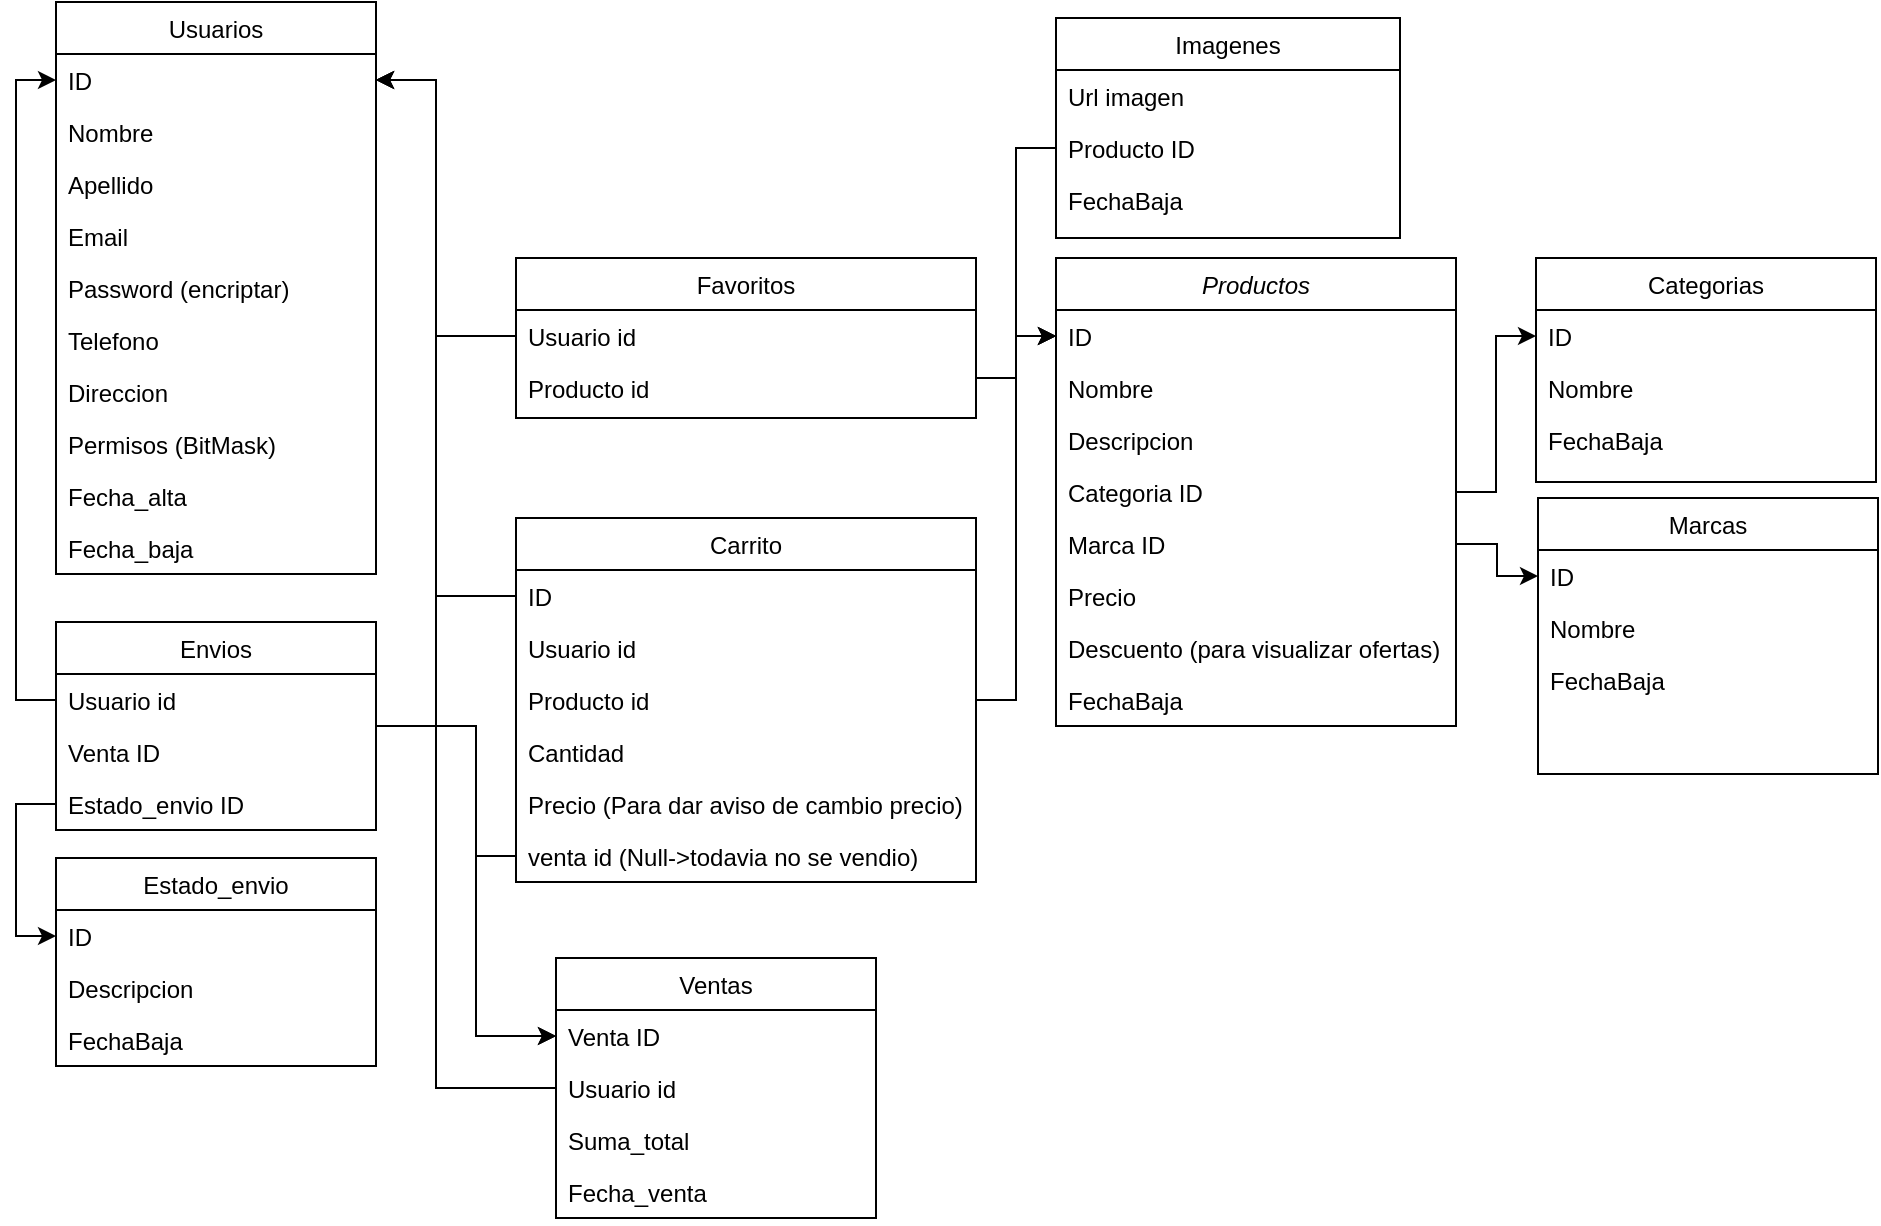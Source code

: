 <mxfile version="27.1.1">
  <diagram name="Page-1" id="pow5_gUjYPmTLE0Qivv5">
    <mxGraphModel dx="2253" dy="1956" grid="1" gridSize="10" guides="1" tooltips="1" connect="1" arrows="1" fold="1" page="1" pageScale="1" pageWidth="827" pageHeight="1169" math="0" shadow="0">
      <root>
        <mxCell id="0" />
        <mxCell id="1" parent="0" />
        <mxCell id="I3QWF2MkSrT7iqZuLY1v-1" value="Productos" style="swimlane;fontStyle=2;align=center;verticalAlign=top;childLayout=stackLayout;horizontal=1;startSize=26;horizontalStack=0;resizeParent=1;resizeLast=0;collapsible=1;marginBottom=0;rounded=0;shadow=0;strokeWidth=1;" vertex="1" parent="1">
          <mxGeometry x="210" y="-10" width="200" height="234" as="geometry">
            <mxRectangle x="230" y="140" width="160" height="26" as="alternateBounds" />
          </mxGeometry>
        </mxCell>
        <mxCell id="I3QWF2MkSrT7iqZuLY1v-2" value="ID" style="text;align=left;verticalAlign=top;spacingLeft=4;spacingRight=4;overflow=hidden;rotatable=0;points=[[0,0.5],[1,0.5]];portConstraint=eastwest;" vertex="1" parent="I3QWF2MkSrT7iqZuLY1v-1">
          <mxGeometry y="26" width="200" height="26" as="geometry" />
        </mxCell>
        <mxCell id="I3QWF2MkSrT7iqZuLY1v-3" value="Nombre" style="text;align=left;verticalAlign=top;spacingLeft=4;spacingRight=4;overflow=hidden;rotatable=0;points=[[0,0.5],[1,0.5]];portConstraint=eastwest;rounded=0;shadow=0;html=0;" vertex="1" parent="I3QWF2MkSrT7iqZuLY1v-1">
          <mxGeometry y="52" width="200" height="26" as="geometry" />
        </mxCell>
        <mxCell id="I3QWF2MkSrT7iqZuLY1v-4" value="Descripcion" style="text;align=left;verticalAlign=top;spacingLeft=4;spacingRight=4;overflow=hidden;rotatable=0;points=[[0,0.5],[1,0.5]];portConstraint=eastwest;rounded=0;shadow=0;html=0;" vertex="1" parent="I3QWF2MkSrT7iqZuLY1v-1">
          <mxGeometry y="78" width="200" height="26" as="geometry" />
        </mxCell>
        <mxCell id="I3QWF2MkSrT7iqZuLY1v-5" value="Categoria ID" style="text;align=left;verticalAlign=top;spacingLeft=4;spacingRight=4;overflow=hidden;rotatable=0;points=[[0,0.5],[1,0.5]];portConstraint=eastwest;" vertex="1" parent="I3QWF2MkSrT7iqZuLY1v-1">
          <mxGeometry y="104" width="200" height="26" as="geometry" />
        </mxCell>
        <mxCell id="I3QWF2MkSrT7iqZuLY1v-6" value="Marca ID" style="text;align=left;verticalAlign=top;spacingLeft=4;spacingRight=4;overflow=hidden;rotatable=0;points=[[0,0.5],[1,0.5]];portConstraint=eastwest;" vertex="1" parent="I3QWF2MkSrT7iqZuLY1v-1">
          <mxGeometry y="130" width="200" height="26" as="geometry" />
        </mxCell>
        <mxCell id="I3QWF2MkSrT7iqZuLY1v-7" value="Precio" style="text;align=left;verticalAlign=top;spacingLeft=4;spacingRight=4;overflow=hidden;rotatable=0;points=[[0,0.5],[1,0.5]];portConstraint=eastwest;" vertex="1" parent="I3QWF2MkSrT7iqZuLY1v-1">
          <mxGeometry y="156" width="200" height="26" as="geometry" />
        </mxCell>
        <mxCell id="I3QWF2MkSrT7iqZuLY1v-8" value="Descuento (para visualizar ofertas)" style="text;align=left;verticalAlign=top;spacingLeft=4;spacingRight=4;overflow=hidden;rotatable=0;points=[[0,0.5],[1,0.5]];portConstraint=eastwest;" vertex="1" parent="I3QWF2MkSrT7iqZuLY1v-1">
          <mxGeometry y="182" width="200" height="26" as="geometry" />
        </mxCell>
        <mxCell id="I3QWF2MkSrT7iqZuLY1v-9" value="FechaBaja" style="text;align=left;verticalAlign=top;spacingLeft=4;spacingRight=4;overflow=hidden;rotatable=0;points=[[0,0.5],[1,0.5]];portConstraint=eastwest;" vertex="1" parent="I3QWF2MkSrT7iqZuLY1v-1">
          <mxGeometry y="208" width="200" height="26" as="geometry" />
        </mxCell>
        <mxCell id="I3QWF2MkSrT7iqZuLY1v-10" value="Marcas" style="swimlane;fontStyle=0;align=center;verticalAlign=top;childLayout=stackLayout;horizontal=1;startSize=26;horizontalStack=0;resizeParent=1;resizeLast=0;collapsible=1;marginBottom=0;rounded=0;shadow=0;strokeWidth=1;" vertex="1" parent="1">
          <mxGeometry x="451" y="110" width="170" height="138" as="geometry">
            <mxRectangle x="130" y="380" width="160" height="26" as="alternateBounds" />
          </mxGeometry>
        </mxCell>
        <mxCell id="I3QWF2MkSrT7iqZuLY1v-11" value="ID" style="text;align=left;verticalAlign=top;spacingLeft=4;spacingRight=4;overflow=hidden;rotatable=0;points=[[0,0.5],[1,0.5]];portConstraint=eastwest;" vertex="1" parent="I3QWF2MkSrT7iqZuLY1v-10">
          <mxGeometry y="26" width="170" height="26" as="geometry" />
        </mxCell>
        <mxCell id="I3QWF2MkSrT7iqZuLY1v-12" value="Nombre" style="text;align=left;verticalAlign=top;spacingLeft=4;spacingRight=4;overflow=hidden;rotatable=0;points=[[0,0.5],[1,0.5]];portConstraint=eastwest;rounded=0;shadow=0;html=0;" vertex="1" parent="I3QWF2MkSrT7iqZuLY1v-10">
          <mxGeometry y="52" width="170" height="26" as="geometry" />
        </mxCell>
        <mxCell id="I3QWF2MkSrT7iqZuLY1v-13" value="FechaBaja" style="text;align=left;verticalAlign=top;spacingLeft=4;spacingRight=4;overflow=hidden;rotatable=0;points=[[0,0.5],[1,0.5]];portConstraint=eastwest;" vertex="1" parent="I3QWF2MkSrT7iqZuLY1v-10">
          <mxGeometry y="78" width="170" height="26" as="geometry" />
        </mxCell>
        <mxCell id="I3QWF2MkSrT7iqZuLY1v-14" value="Categorias" style="swimlane;fontStyle=0;align=center;verticalAlign=top;childLayout=stackLayout;horizontal=1;startSize=26;horizontalStack=0;resizeParent=1;resizeLast=0;collapsible=1;marginBottom=0;rounded=0;shadow=0;strokeWidth=1;" vertex="1" parent="1">
          <mxGeometry x="450" y="-10" width="170" height="112" as="geometry">
            <mxRectangle x="340" y="380" width="170" height="26" as="alternateBounds" />
          </mxGeometry>
        </mxCell>
        <mxCell id="I3QWF2MkSrT7iqZuLY1v-15" value="ID" style="text;align=left;verticalAlign=top;spacingLeft=4;spacingRight=4;overflow=hidden;rotatable=0;points=[[0,0.5],[1,0.5]];portConstraint=eastwest;" vertex="1" parent="I3QWF2MkSrT7iqZuLY1v-14">
          <mxGeometry y="26" width="170" height="26" as="geometry" />
        </mxCell>
        <mxCell id="I3QWF2MkSrT7iqZuLY1v-16" value="Nombre" style="text;align=left;verticalAlign=top;spacingLeft=4;spacingRight=4;overflow=hidden;rotatable=0;points=[[0,0.5],[1,0.5]];portConstraint=eastwest;" vertex="1" parent="I3QWF2MkSrT7iqZuLY1v-14">
          <mxGeometry y="52" width="170" height="26" as="geometry" />
        </mxCell>
        <mxCell id="I3QWF2MkSrT7iqZuLY1v-17" value="FechaBaja" style="text;align=left;verticalAlign=top;spacingLeft=4;spacingRight=4;overflow=hidden;rotatable=0;points=[[0,0.5],[1,0.5]];portConstraint=eastwest;" vertex="1" parent="I3QWF2MkSrT7iqZuLY1v-14">
          <mxGeometry y="78" width="170" height="26" as="geometry" />
        </mxCell>
        <mxCell id="I3QWF2MkSrT7iqZuLY1v-18" value="Imagenes" style="swimlane;fontStyle=0;align=center;verticalAlign=top;childLayout=stackLayout;horizontal=1;startSize=26;horizontalStack=0;resizeParent=1;resizeLast=0;collapsible=1;marginBottom=0;rounded=0;shadow=0;strokeWidth=1;" vertex="1" parent="1">
          <mxGeometry x="210" y="-130" width="172" height="110" as="geometry">
            <mxRectangle x="550" y="140" width="160" height="26" as="alternateBounds" />
          </mxGeometry>
        </mxCell>
        <mxCell id="I3QWF2MkSrT7iqZuLY1v-19" value="Url imagen" style="text;align=left;verticalAlign=top;spacingLeft=4;spacingRight=4;overflow=hidden;rotatable=0;points=[[0,0.5],[1,0.5]];portConstraint=eastwest;" vertex="1" parent="I3QWF2MkSrT7iqZuLY1v-18">
          <mxGeometry y="26" width="172" height="26" as="geometry" />
        </mxCell>
        <mxCell id="I3QWF2MkSrT7iqZuLY1v-20" value="Producto ID" style="text;align=left;verticalAlign=top;spacingLeft=4;spacingRight=4;overflow=hidden;rotatable=0;points=[[0,0.5],[1,0.5]];portConstraint=eastwest;rounded=0;shadow=0;html=0;" vertex="1" parent="I3QWF2MkSrT7iqZuLY1v-18">
          <mxGeometry y="52" width="172" height="26" as="geometry" />
        </mxCell>
        <mxCell id="I3QWF2MkSrT7iqZuLY1v-21" value="FechaBaja" style="text;align=left;verticalAlign=top;spacingLeft=4;spacingRight=4;overflow=hidden;rotatable=0;points=[[0,0.5],[1,0.5]];portConstraint=eastwest;rounded=0;shadow=0;html=0;" vertex="1" parent="I3QWF2MkSrT7iqZuLY1v-18">
          <mxGeometry y="78" width="172" height="26" as="geometry" />
        </mxCell>
        <mxCell id="I3QWF2MkSrT7iqZuLY1v-22" value="Carrito" style="swimlane;fontStyle=0;align=center;verticalAlign=top;childLayout=stackLayout;horizontal=1;startSize=26;horizontalStack=0;resizeParent=1;resizeLast=0;collapsible=1;marginBottom=0;rounded=0;shadow=0;strokeWidth=1;" vertex="1" parent="1">
          <mxGeometry x="-60" y="120" width="230" height="182" as="geometry">
            <mxRectangle x="550" y="140" width="160" height="26" as="alternateBounds" />
          </mxGeometry>
        </mxCell>
        <mxCell id="I3QWF2MkSrT7iqZuLY1v-23" value="ID" style="text;align=left;verticalAlign=top;spacingLeft=4;spacingRight=4;overflow=hidden;rotatable=0;points=[[0,0.5],[1,0.5]];portConstraint=eastwest;" vertex="1" parent="I3QWF2MkSrT7iqZuLY1v-22">
          <mxGeometry y="26" width="230" height="26" as="geometry" />
        </mxCell>
        <mxCell id="I3QWF2MkSrT7iqZuLY1v-71" value="Usuario id" style="text;align=left;verticalAlign=top;spacingLeft=4;spacingRight=4;overflow=hidden;rotatable=0;points=[[0,0.5],[1,0.5]];portConstraint=eastwest;" vertex="1" parent="I3QWF2MkSrT7iqZuLY1v-22">
          <mxGeometry y="52" width="230" height="26" as="geometry" />
        </mxCell>
        <mxCell id="I3QWF2MkSrT7iqZuLY1v-24" value="Producto id" style="text;align=left;verticalAlign=top;spacingLeft=4;spacingRight=4;overflow=hidden;rotatable=0;points=[[0,0.5],[1,0.5]];portConstraint=eastwest;rounded=0;shadow=0;html=0;" vertex="1" parent="I3QWF2MkSrT7iqZuLY1v-22">
          <mxGeometry y="78" width="230" height="26" as="geometry" />
        </mxCell>
        <mxCell id="I3QWF2MkSrT7iqZuLY1v-25" value="Cantidad" style="text;align=left;verticalAlign=top;spacingLeft=4;spacingRight=4;overflow=hidden;rotatable=0;points=[[0,0.5],[1,0.5]];portConstraint=eastwest;rounded=0;shadow=0;html=0;" vertex="1" parent="I3QWF2MkSrT7iqZuLY1v-22">
          <mxGeometry y="104" width="230" height="26" as="geometry" />
        </mxCell>
        <mxCell id="I3QWF2MkSrT7iqZuLY1v-26" value="Precio (Para dar aviso de cambio precio)" style="text;align=left;verticalAlign=top;spacingLeft=4;spacingRight=4;overflow=hidden;rotatable=0;points=[[0,0.5],[1,0.5]];portConstraint=eastwest;rounded=0;shadow=0;html=0;" vertex="1" parent="I3QWF2MkSrT7iqZuLY1v-22">
          <mxGeometry y="130" width="230" height="26" as="geometry" />
        </mxCell>
        <mxCell id="I3QWF2MkSrT7iqZuLY1v-27" value="venta id (Null-&gt;todavia no se vendio)" style="text;align=left;verticalAlign=top;spacingLeft=4;spacingRight=4;overflow=hidden;rotatable=0;points=[[0,0.5],[1,0.5]];portConstraint=eastwest;rounded=0;shadow=0;html=0;" vertex="1" parent="I3QWF2MkSrT7iqZuLY1v-22">
          <mxGeometry y="156" width="230" height="26" as="geometry" />
        </mxCell>
        <mxCell id="I3QWF2MkSrT7iqZuLY1v-28" style="edgeStyle=orthogonalEdgeStyle;rounded=0;orthogonalLoop=1;jettySize=auto;html=1;entryX=1;entryY=0.5;entryDx=0;entryDy=0;exitX=0;exitY=0.5;exitDx=0;exitDy=0;" edge="1" parent="1" source="I3QWF2MkSrT7iqZuLY1v-31" target="I3QWF2MkSrT7iqZuLY1v-39">
          <mxGeometry relative="1" as="geometry">
            <Array as="points">
              <mxPoint x="-100" y="405" />
              <mxPoint x="-100" y="-99" />
            </Array>
          </mxGeometry>
        </mxCell>
        <mxCell id="I3QWF2MkSrT7iqZuLY1v-29" value="Ventas" style="swimlane;fontStyle=0;align=center;verticalAlign=top;childLayout=stackLayout;horizontal=1;startSize=26;horizontalStack=0;resizeParent=1;resizeLast=0;collapsible=1;marginBottom=0;rounded=0;shadow=0;strokeWidth=1;" vertex="1" parent="1">
          <mxGeometry x="-40" y="340" width="160" height="130" as="geometry">
            <mxRectangle x="550" y="140" width="160" height="26" as="alternateBounds" />
          </mxGeometry>
        </mxCell>
        <mxCell id="I3QWF2MkSrT7iqZuLY1v-30" value="Venta ID" style="text;align=left;verticalAlign=top;spacingLeft=4;spacingRight=4;overflow=hidden;rotatable=0;points=[[0,0.5],[1,0.5]];portConstraint=eastwest;" vertex="1" parent="I3QWF2MkSrT7iqZuLY1v-29">
          <mxGeometry y="26" width="160" height="26" as="geometry" />
        </mxCell>
        <mxCell id="I3QWF2MkSrT7iqZuLY1v-31" value="Usuario id" style="text;align=left;verticalAlign=top;spacingLeft=4;spacingRight=4;overflow=hidden;rotatable=0;points=[[0,0.5],[1,0.5]];portConstraint=eastwest;" vertex="1" parent="I3QWF2MkSrT7iqZuLY1v-29">
          <mxGeometry y="52" width="160" height="26" as="geometry" />
        </mxCell>
        <mxCell id="I3QWF2MkSrT7iqZuLY1v-32" value="Suma_total" style="text;align=left;verticalAlign=top;spacingLeft=4;spacingRight=4;overflow=hidden;rotatable=0;points=[[0,0.5],[1,0.5]];portConstraint=eastwest;rounded=0;shadow=0;html=0;" vertex="1" parent="I3QWF2MkSrT7iqZuLY1v-29">
          <mxGeometry y="78" width="160" height="26" as="geometry" />
        </mxCell>
        <mxCell id="I3QWF2MkSrT7iqZuLY1v-33" value="Fecha_venta" style="text;align=left;verticalAlign=top;spacingLeft=4;spacingRight=4;overflow=hidden;rotatable=0;points=[[0,0.5],[1,0.5]];portConstraint=eastwest;" vertex="1" parent="I3QWF2MkSrT7iqZuLY1v-29">
          <mxGeometry y="104" width="160" height="26" as="geometry" />
        </mxCell>
        <mxCell id="I3QWF2MkSrT7iqZuLY1v-38" value="Usuarios" style="swimlane;fontStyle=0;align=center;verticalAlign=top;childLayout=stackLayout;horizontal=1;startSize=26;horizontalStack=0;resizeParent=1;resizeLast=0;collapsible=1;marginBottom=0;rounded=0;shadow=0;strokeWidth=1;" vertex="1" parent="1">
          <mxGeometry x="-290" y="-138" width="160" height="286" as="geometry">
            <mxRectangle x="550" y="140" width="160" height="26" as="alternateBounds" />
          </mxGeometry>
        </mxCell>
        <mxCell id="I3QWF2MkSrT7iqZuLY1v-39" value="ID" style="text;align=left;verticalAlign=top;spacingLeft=4;spacingRight=4;overflow=hidden;rotatable=0;points=[[0,0.5],[1,0.5]];portConstraint=eastwest;" vertex="1" parent="I3QWF2MkSrT7iqZuLY1v-38">
          <mxGeometry y="26" width="160" height="26" as="geometry" />
        </mxCell>
        <mxCell id="I3QWF2MkSrT7iqZuLY1v-43" value="Nombre" style="text;align=left;verticalAlign=top;spacingLeft=4;spacingRight=4;overflow=hidden;rotatable=0;points=[[0,0.5],[1,0.5]];portConstraint=eastwest;rounded=0;shadow=0;html=0;" vertex="1" parent="I3QWF2MkSrT7iqZuLY1v-38">
          <mxGeometry y="52" width="160" height="26" as="geometry" />
        </mxCell>
        <mxCell id="I3QWF2MkSrT7iqZuLY1v-44" value="Apellido" style="text;align=left;verticalAlign=top;spacingLeft=4;spacingRight=4;overflow=hidden;rotatable=0;points=[[0,0.5],[1,0.5]];portConstraint=eastwest;" vertex="1" parent="I3QWF2MkSrT7iqZuLY1v-38">
          <mxGeometry y="78" width="160" height="26" as="geometry" />
        </mxCell>
        <mxCell id="I3QWF2MkSrT7iqZuLY1v-45" value="Email" style="text;align=left;verticalAlign=top;spacingLeft=4;spacingRight=4;overflow=hidden;rotatable=0;points=[[0,0.5],[1,0.5]];portConstraint=eastwest;" vertex="1" parent="I3QWF2MkSrT7iqZuLY1v-38">
          <mxGeometry y="104" width="160" height="26" as="geometry" />
        </mxCell>
        <mxCell id="I3QWF2MkSrT7iqZuLY1v-47" value="Password (encriptar)" style="text;align=left;verticalAlign=top;spacingLeft=4;spacingRight=4;overflow=hidden;rotatable=0;points=[[0,0.5],[1,0.5]];portConstraint=eastwest;" vertex="1" parent="I3QWF2MkSrT7iqZuLY1v-38">
          <mxGeometry y="130" width="160" height="26" as="geometry" />
        </mxCell>
        <mxCell id="I3QWF2MkSrT7iqZuLY1v-46" value="Telefono" style="text;align=left;verticalAlign=top;spacingLeft=4;spacingRight=4;overflow=hidden;rotatable=0;points=[[0,0.5],[1,0.5]];portConstraint=eastwest;" vertex="1" parent="I3QWF2MkSrT7iqZuLY1v-38">
          <mxGeometry y="156" width="160" height="26" as="geometry" />
        </mxCell>
        <mxCell id="I3QWF2MkSrT7iqZuLY1v-48" value="Direccion" style="text;align=left;verticalAlign=top;spacingLeft=4;spacingRight=4;overflow=hidden;rotatable=0;points=[[0,0.5],[1,0.5]];portConstraint=eastwest;" vertex="1" parent="I3QWF2MkSrT7iqZuLY1v-38">
          <mxGeometry y="182" width="160" height="26" as="geometry" />
        </mxCell>
        <mxCell id="I3QWF2MkSrT7iqZuLY1v-40" value="Permisos (BitMask)" style="text;align=left;verticalAlign=top;spacingLeft=4;spacingRight=4;overflow=hidden;rotatable=0;points=[[0,0.5],[1,0.5]];portConstraint=eastwest;rounded=0;shadow=0;html=0;" vertex="1" parent="I3QWF2MkSrT7iqZuLY1v-38">
          <mxGeometry y="208" width="160" height="26" as="geometry" />
        </mxCell>
        <mxCell id="I3QWF2MkSrT7iqZuLY1v-41" value="Fecha_alta" style="text;align=left;verticalAlign=top;spacingLeft=4;spacingRight=4;overflow=hidden;rotatable=0;points=[[0,0.5],[1,0.5]];portConstraint=eastwest;rounded=0;shadow=0;html=0;" vertex="1" parent="I3QWF2MkSrT7iqZuLY1v-38">
          <mxGeometry y="234" width="160" height="26" as="geometry" />
        </mxCell>
        <mxCell id="I3QWF2MkSrT7iqZuLY1v-42" value="Fecha_baja" style="text;align=left;verticalAlign=top;spacingLeft=4;spacingRight=4;overflow=hidden;rotatable=0;points=[[0,0.5],[1,0.5]];portConstraint=eastwest;rounded=0;shadow=0;html=0;" vertex="1" parent="I3QWF2MkSrT7iqZuLY1v-38">
          <mxGeometry y="260" width="160" height="26" as="geometry" />
        </mxCell>
        <mxCell id="I3QWF2MkSrT7iqZuLY1v-49" style="edgeStyle=orthogonalEdgeStyle;rounded=0;orthogonalLoop=1;jettySize=auto;html=1;exitX=1;exitY=0.5;exitDx=0;exitDy=0;entryX=0;entryY=0.5;entryDx=0;entryDy=0;" edge="1" parent="1" source="I3QWF2MkSrT7iqZuLY1v-50" target="I3QWF2MkSrT7iqZuLY1v-30">
          <mxGeometry relative="1" as="geometry">
            <Array as="points">
              <mxPoint x="-80" y="224" />
              <mxPoint x="-80" y="379" />
            </Array>
          </mxGeometry>
        </mxCell>
        <mxCell id="I3QWF2MkSrT7iqZuLY1v-50" value="Envios" style="swimlane;fontStyle=0;align=center;verticalAlign=top;childLayout=stackLayout;horizontal=1;startSize=26;horizontalStack=0;resizeParent=1;resizeLast=0;collapsible=1;marginBottom=0;rounded=0;shadow=0;strokeWidth=1;" vertex="1" parent="1">
          <mxGeometry x="-290" y="172" width="160" height="104" as="geometry">
            <mxRectangle x="550" y="140" width="160" height="26" as="alternateBounds" />
          </mxGeometry>
        </mxCell>
        <mxCell id="I3QWF2MkSrT7iqZuLY1v-51" value="Usuario id" style="text;align=left;verticalAlign=top;spacingLeft=4;spacingRight=4;overflow=hidden;rotatable=0;points=[[0,0.5],[1,0.5]];portConstraint=eastwest;" vertex="1" parent="I3QWF2MkSrT7iqZuLY1v-50">
          <mxGeometry y="26" width="160" height="26" as="geometry" />
        </mxCell>
        <mxCell id="I3QWF2MkSrT7iqZuLY1v-52" value="Venta ID" style="text;align=left;verticalAlign=top;spacingLeft=4;spacingRight=4;overflow=hidden;rotatable=0;points=[[0,0.5],[1,0.5]];portConstraint=eastwest;rounded=0;shadow=0;html=0;" vertex="1" parent="I3QWF2MkSrT7iqZuLY1v-50">
          <mxGeometry y="52" width="160" height="26" as="geometry" />
        </mxCell>
        <mxCell id="I3QWF2MkSrT7iqZuLY1v-53" value="Estado_envio ID" style="text;align=left;verticalAlign=top;spacingLeft=4;spacingRight=4;overflow=hidden;rotatable=0;points=[[0,0.5],[1,0.5]];portConstraint=eastwest;rounded=0;shadow=0;html=0;" vertex="1" parent="I3QWF2MkSrT7iqZuLY1v-50">
          <mxGeometry y="78" width="160" height="26" as="geometry" />
        </mxCell>
        <mxCell id="I3QWF2MkSrT7iqZuLY1v-54" value="Estado_envio" style="swimlane;fontStyle=0;align=center;verticalAlign=top;childLayout=stackLayout;horizontal=1;startSize=26;horizontalStack=0;resizeParent=1;resizeLast=0;collapsible=1;marginBottom=0;rounded=0;shadow=0;strokeWidth=1;" vertex="1" parent="1">
          <mxGeometry x="-290" y="290" width="160" height="104" as="geometry">
            <mxRectangle x="550" y="140" width="160" height="26" as="alternateBounds" />
          </mxGeometry>
        </mxCell>
        <mxCell id="I3QWF2MkSrT7iqZuLY1v-55" value="ID" style="text;align=left;verticalAlign=top;spacingLeft=4;spacingRight=4;overflow=hidden;rotatable=0;points=[[0,0.5],[1,0.5]];portConstraint=eastwest;" vertex="1" parent="I3QWF2MkSrT7iqZuLY1v-54">
          <mxGeometry y="26" width="160" height="26" as="geometry" />
        </mxCell>
        <mxCell id="I3QWF2MkSrT7iqZuLY1v-56" value="Descripcion" style="text;align=left;verticalAlign=top;spacingLeft=4;spacingRight=4;overflow=hidden;rotatable=0;points=[[0,0.5],[1,0.5]];portConstraint=eastwest;rounded=0;shadow=0;html=0;" vertex="1" parent="I3QWF2MkSrT7iqZuLY1v-54">
          <mxGeometry y="52" width="160" height="26" as="geometry" />
        </mxCell>
        <mxCell id="I3QWF2MkSrT7iqZuLY1v-57" value="FechaBaja" style="text;align=left;verticalAlign=top;spacingLeft=4;spacingRight=4;overflow=hidden;rotatable=0;points=[[0,0.5],[1,0.5]];portConstraint=eastwest;rounded=0;shadow=0;html=0;" vertex="1" parent="I3QWF2MkSrT7iqZuLY1v-54">
          <mxGeometry y="78" width="160" height="26" as="geometry" />
        </mxCell>
        <mxCell id="I3QWF2MkSrT7iqZuLY1v-58" style="edgeStyle=orthogonalEdgeStyle;rounded=0;orthogonalLoop=1;jettySize=auto;html=1;exitX=1;exitY=0.75;exitDx=0;exitDy=0;entryX=0;entryY=0.5;entryDx=0;entryDy=0;" edge="1" parent="1" source="I3QWF2MkSrT7iqZuLY1v-59" target="I3QWF2MkSrT7iqZuLY1v-2">
          <mxGeometry relative="1" as="geometry" />
        </mxCell>
        <mxCell id="I3QWF2MkSrT7iqZuLY1v-59" value="Favoritos" style="swimlane;fontStyle=0;align=center;verticalAlign=top;childLayout=stackLayout;horizontal=1;startSize=26;horizontalStack=0;resizeParent=1;resizeLast=0;collapsible=1;marginBottom=0;rounded=0;shadow=0;strokeWidth=1;" vertex="1" parent="1">
          <mxGeometry x="-60" y="-10" width="230" height="80" as="geometry">
            <mxRectangle x="550" y="140" width="160" height="26" as="alternateBounds" />
          </mxGeometry>
        </mxCell>
        <mxCell id="I3QWF2MkSrT7iqZuLY1v-60" value="Usuario id" style="text;align=left;verticalAlign=top;spacingLeft=4;spacingRight=4;overflow=hidden;rotatable=0;points=[[0,0.5],[1,0.5]];portConstraint=eastwest;" vertex="1" parent="I3QWF2MkSrT7iqZuLY1v-59">
          <mxGeometry y="26" width="230" height="26" as="geometry" />
        </mxCell>
        <mxCell id="I3QWF2MkSrT7iqZuLY1v-61" value="Producto id" style="text;align=left;verticalAlign=top;spacingLeft=4;spacingRight=4;overflow=hidden;rotatable=0;points=[[0,0.5],[1,0.5]];portConstraint=eastwest;rounded=0;shadow=0;html=0;" vertex="1" parent="I3QWF2MkSrT7iqZuLY1v-59">
          <mxGeometry y="52" width="230" height="26" as="geometry" />
        </mxCell>
        <mxCell id="I3QWF2MkSrT7iqZuLY1v-62" style="edgeStyle=orthogonalEdgeStyle;rounded=0;orthogonalLoop=1;jettySize=auto;html=1;entryX=1;entryY=0.5;entryDx=0;entryDy=0;" edge="1" parent="1" source="I3QWF2MkSrT7iqZuLY1v-60" target="I3QWF2MkSrT7iqZuLY1v-39">
          <mxGeometry relative="1" as="geometry">
            <Array as="points">
              <mxPoint x="-100" y="29" />
              <mxPoint x="-100" y="-99" />
            </Array>
          </mxGeometry>
        </mxCell>
        <mxCell id="I3QWF2MkSrT7iqZuLY1v-63" style="edgeStyle=orthogonalEdgeStyle;rounded=0;orthogonalLoop=1;jettySize=auto;html=1;entryX=1;entryY=0.5;entryDx=0;entryDy=0;" edge="1" parent="1" source="I3QWF2MkSrT7iqZuLY1v-23" target="I3QWF2MkSrT7iqZuLY1v-39">
          <mxGeometry relative="1" as="geometry">
            <Array as="points">
              <mxPoint x="-100" y="159" />
              <mxPoint x="-100" y="-99" />
            </Array>
          </mxGeometry>
        </mxCell>
        <mxCell id="I3QWF2MkSrT7iqZuLY1v-64" style="edgeStyle=orthogonalEdgeStyle;rounded=0;orthogonalLoop=1;jettySize=auto;html=1;entryX=0;entryY=0.5;entryDx=0;entryDy=0;" edge="1" parent="1" source="I3QWF2MkSrT7iqZuLY1v-24" target="I3QWF2MkSrT7iqZuLY1v-2">
          <mxGeometry relative="1" as="geometry" />
        </mxCell>
        <mxCell id="I3QWF2MkSrT7iqZuLY1v-65" style="edgeStyle=orthogonalEdgeStyle;rounded=0;orthogonalLoop=1;jettySize=auto;html=1;entryX=0;entryY=0.5;entryDx=0;entryDy=0;" edge="1" parent="1" source="I3QWF2MkSrT7iqZuLY1v-27" target="I3QWF2MkSrT7iqZuLY1v-30">
          <mxGeometry relative="1" as="geometry" />
        </mxCell>
        <mxCell id="I3QWF2MkSrT7iqZuLY1v-66" style="edgeStyle=orthogonalEdgeStyle;rounded=0;orthogonalLoop=1;jettySize=auto;html=1;entryX=0;entryY=0.5;entryDx=0;entryDy=0;exitX=1;exitY=0.5;exitDx=0;exitDy=0;" edge="1" parent="1" source="I3QWF2MkSrT7iqZuLY1v-6" target="I3QWF2MkSrT7iqZuLY1v-11">
          <mxGeometry relative="1" as="geometry" />
        </mxCell>
        <mxCell id="I3QWF2MkSrT7iqZuLY1v-67" style="edgeStyle=orthogonalEdgeStyle;rounded=0;orthogonalLoop=1;jettySize=auto;html=1;entryX=0;entryY=0.5;entryDx=0;entryDy=0;" edge="1" parent="1" source="I3QWF2MkSrT7iqZuLY1v-5" target="I3QWF2MkSrT7iqZuLY1v-15">
          <mxGeometry relative="1" as="geometry">
            <mxPoint x="430" y="70" as="targetPoint" />
          </mxGeometry>
        </mxCell>
        <mxCell id="I3QWF2MkSrT7iqZuLY1v-68" style="edgeStyle=orthogonalEdgeStyle;rounded=0;orthogonalLoop=1;jettySize=auto;html=1;entryX=0;entryY=0.5;entryDx=0;entryDy=0;" edge="1" parent="1" source="I3QWF2MkSrT7iqZuLY1v-20" target="I3QWF2MkSrT7iqZuLY1v-2">
          <mxGeometry relative="1" as="geometry">
            <Array as="points">
              <mxPoint x="190" y="-65" />
              <mxPoint x="190" y="29" />
            </Array>
          </mxGeometry>
        </mxCell>
        <mxCell id="I3QWF2MkSrT7iqZuLY1v-69" style="edgeStyle=orthogonalEdgeStyle;rounded=0;orthogonalLoop=1;jettySize=auto;html=1;exitX=0;exitY=0.5;exitDx=0;exitDy=0;entryX=0;entryY=0.5;entryDx=0;entryDy=0;" edge="1" parent="1" source="I3QWF2MkSrT7iqZuLY1v-51" target="I3QWF2MkSrT7iqZuLY1v-39">
          <mxGeometry relative="1" as="geometry" />
        </mxCell>
        <mxCell id="I3QWF2MkSrT7iqZuLY1v-70" style="edgeStyle=orthogonalEdgeStyle;rounded=0;orthogonalLoop=1;jettySize=auto;html=1;entryX=0;entryY=0.5;entryDx=0;entryDy=0;" edge="1" parent="1" source="I3QWF2MkSrT7iqZuLY1v-53" target="I3QWF2MkSrT7iqZuLY1v-55">
          <mxGeometry relative="1" as="geometry" />
        </mxCell>
      </root>
    </mxGraphModel>
  </diagram>
</mxfile>
